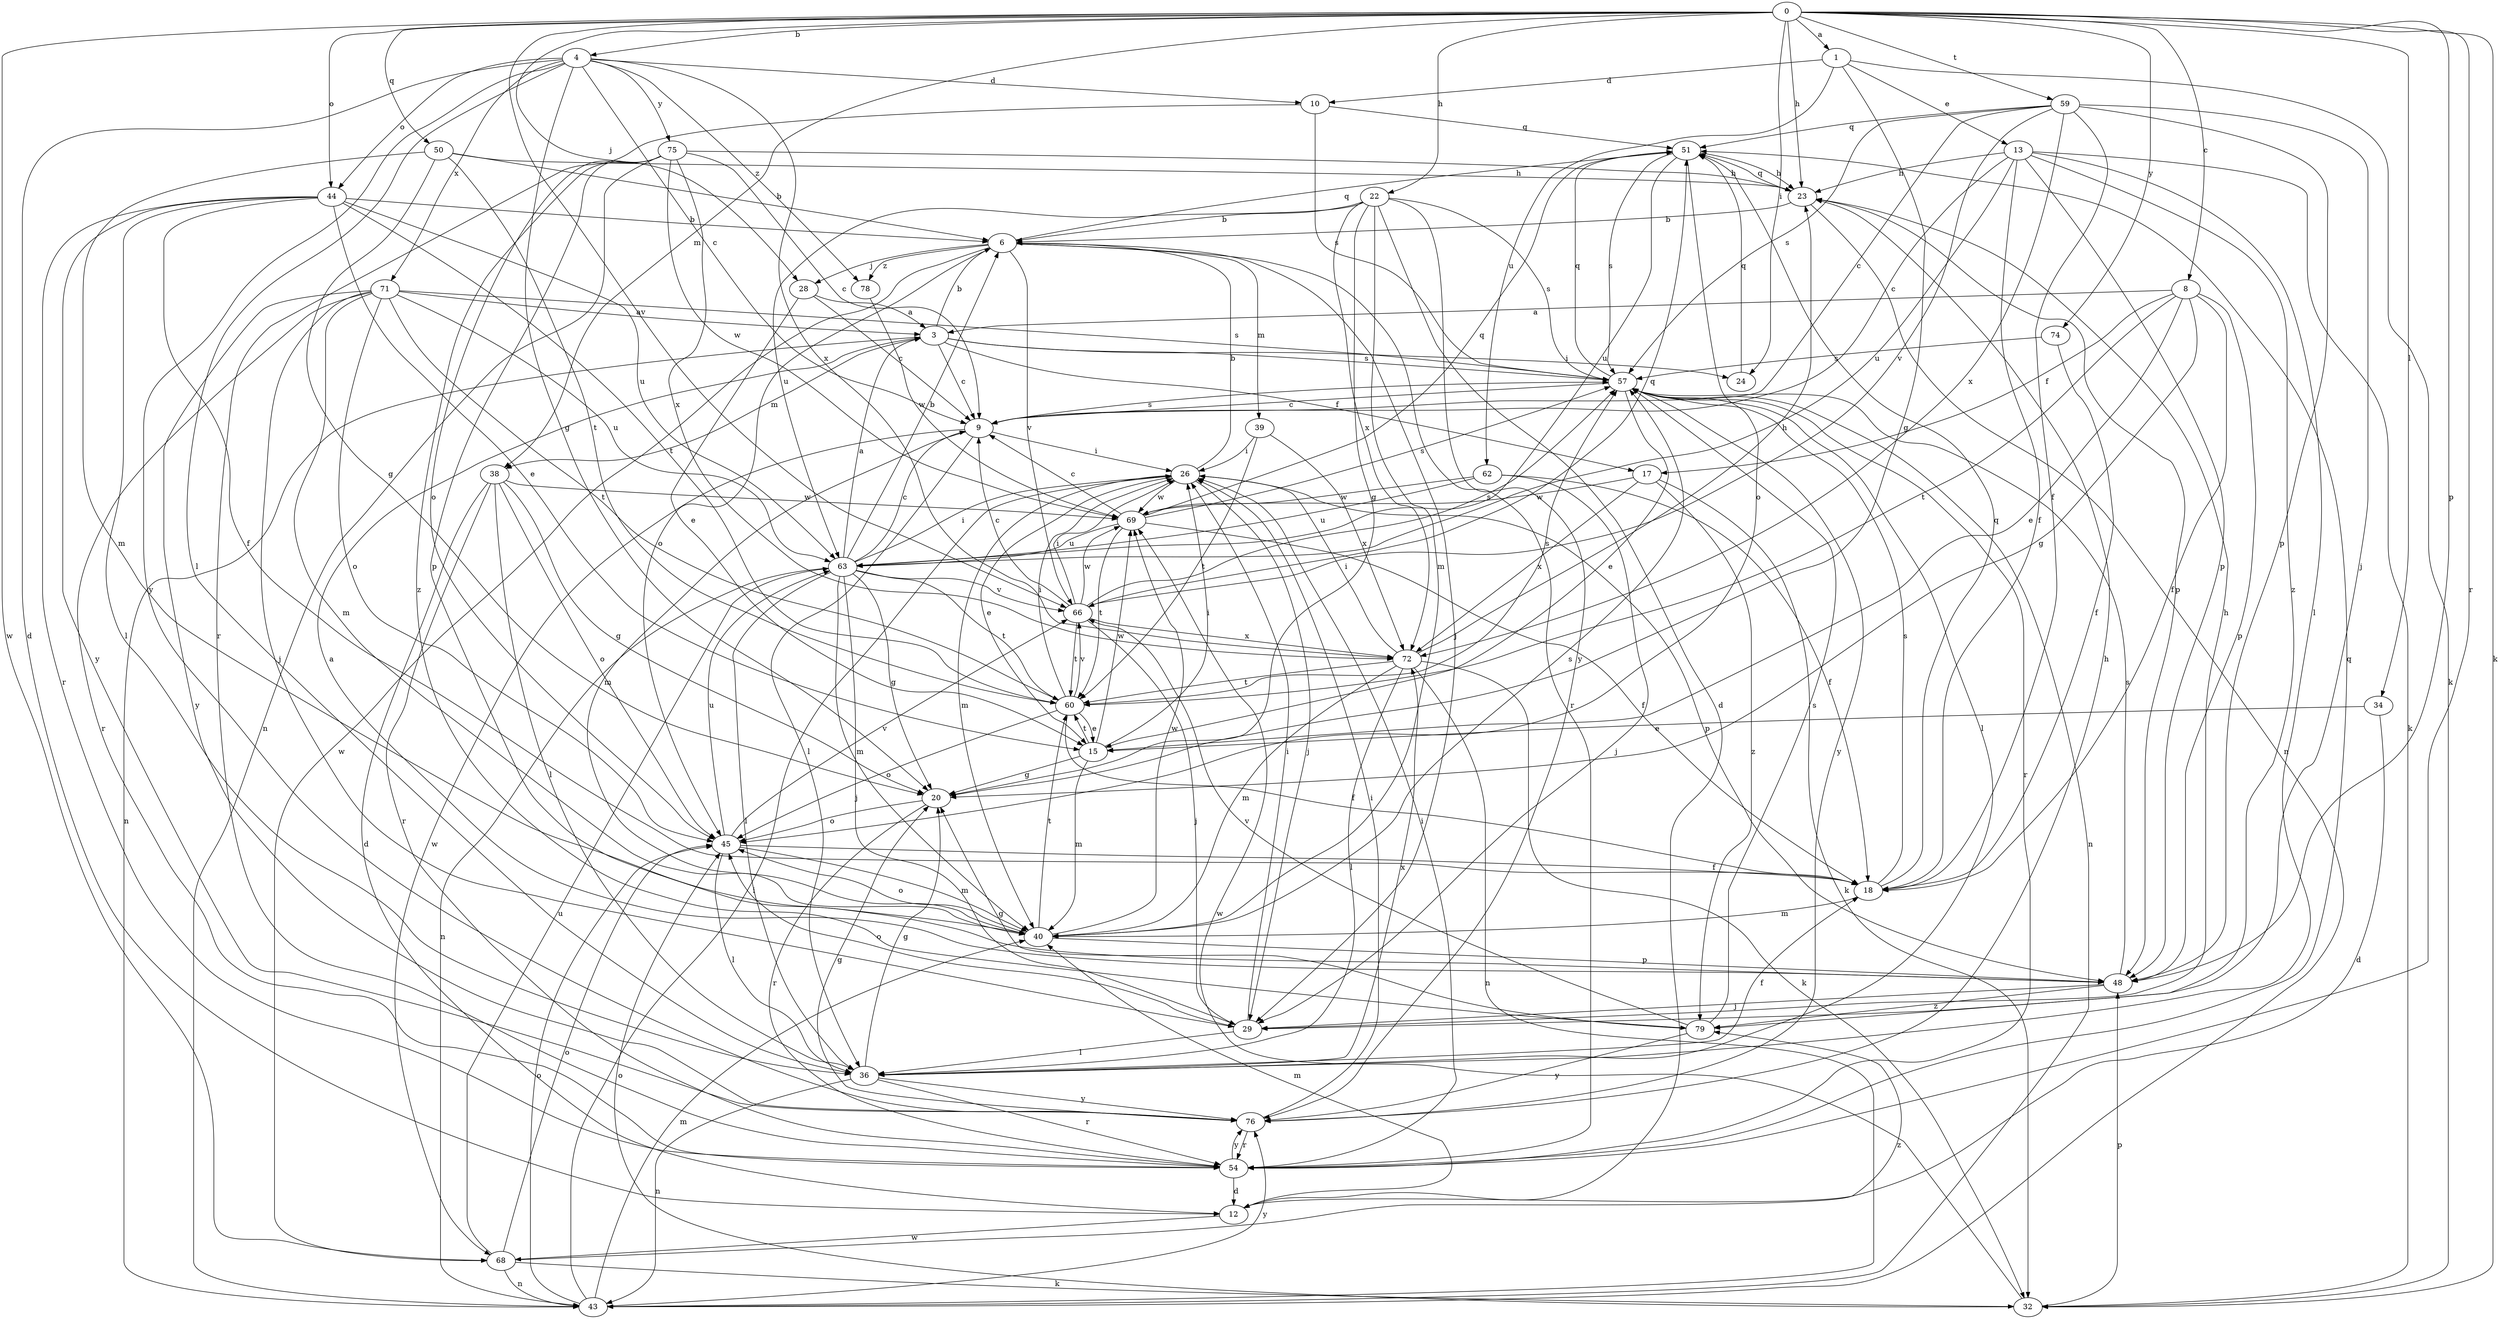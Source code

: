 strict digraph  {
0;
1;
3;
4;
6;
8;
9;
10;
12;
13;
15;
17;
18;
20;
22;
23;
24;
26;
28;
29;
32;
34;
36;
38;
39;
40;
43;
44;
45;
48;
50;
51;
54;
57;
59;
60;
62;
63;
66;
68;
69;
71;
72;
74;
75;
76;
78;
79;
0 -> 1  [label=a];
0 -> 4  [label=b];
0 -> 8  [label=c];
0 -> 22  [label=h];
0 -> 23  [label=h];
0 -> 24  [label=i];
0 -> 28  [label=j];
0 -> 32  [label=k];
0 -> 34  [label=l];
0 -> 38  [label=m];
0 -> 44  [label=o];
0 -> 48  [label=p];
0 -> 50  [label=q];
0 -> 54  [label=r];
0 -> 59  [label=t];
0 -> 66  [label=v];
0 -> 68  [label=w];
0 -> 74  [label=y];
1 -> 10  [label=d];
1 -> 13  [label=e];
1 -> 20  [label=g];
1 -> 32  [label=k];
1 -> 62  [label=u];
3 -> 6  [label=b];
3 -> 9  [label=c];
3 -> 17  [label=f];
3 -> 24  [label=i];
3 -> 38  [label=m];
3 -> 43  [label=n];
3 -> 57  [label=s];
4 -> 9  [label=c];
4 -> 10  [label=d];
4 -> 12  [label=d];
4 -> 20  [label=g];
4 -> 36  [label=l];
4 -> 44  [label=o];
4 -> 71  [label=x];
4 -> 72  [label=x];
4 -> 75  [label=y];
4 -> 76  [label=y];
4 -> 78  [label=z];
6 -> 28  [label=j];
6 -> 29  [label=j];
6 -> 39  [label=m];
6 -> 45  [label=o];
6 -> 51  [label=q];
6 -> 54  [label=r];
6 -> 66  [label=v];
6 -> 68  [label=w];
6 -> 78  [label=z];
8 -> 3  [label=a];
8 -> 15  [label=e];
8 -> 17  [label=f];
8 -> 18  [label=f];
8 -> 20  [label=g];
8 -> 48  [label=p];
8 -> 60  [label=t];
9 -> 26  [label=i];
9 -> 36  [label=l];
9 -> 40  [label=m];
9 -> 57  [label=s];
9 -> 68  [label=w];
10 -> 51  [label=q];
10 -> 54  [label=r];
10 -> 57  [label=s];
12 -> 40  [label=m];
12 -> 68  [label=w];
13 -> 9  [label=c];
13 -> 18  [label=f];
13 -> 23  [label=h];
13 -> 32  [label=k];
13 -> 36  [label=l];
13 -> 48  [label=p];
13 -> 63  [label=u];
13 -> 79  [label=z];
15 -> 20  [label=g];
15 -> 26  [label=i];
15 -> 40  [label=m];
15 -> 60  [label=t];
15 -> 69  [label=w];
17 -> 32  [label=k];
17 -> 69  [label=w];
17 -> 72  [label=x];
17 -> 79  [label=z];
18 -> 40  [label=m];
18 -> 51  [label=q];
18 -> 57  [label=s];
20 -> 45  [label=o];
20 -> 54  [label=r];
22 -> 6  [label=b];
22 -> 12  [label=d];
22 -> 20  [label=g];
22 -> 40  [label=m];
22 -> 57  [label=s];
22 -> 63  [label=u];
22 -> 72  [label=x];
22 -> 76  [label=y];
23 -> 6  [label=b];
23 -> 43  [label=n];
23 -> 48  [label=p];
23 -> 51  [label=q];
24 -> 51  [label=q];
26 -> 6  [label=b];
26 -> 15  [label=e];
26 -> 29  [label=j];
26 -> 40  [label=m];
26 -> 48  [label=p];
26 -> 69  [label=w];
28 -> 3  [label=a];
28 -> 9  [label=c];
28 -> 15  [label=e];
29 -> 23  [label=h];
29 -> 26  [label=i];
29 -> 36  [label=l];
29 -> 45  [label=o];
32 -> 45  [label=o];
32 -> 48  [label=p];
32 -> 69  [label=w];
34 -> 12  [label=d];
34 -> 15  [label=e];
36 -> 18  [label=f];
36 -> 20  [label=g];
36 -> 43  [label=n];
36 -> 54  [label=r];
36 -> 72  [label=x];
36 -> 76  [label=y];
38 -> 12  [label=d];
38 -> 20  [label=g];
38 -> 36  [label=l];
38 -> 45  [label=o];
38 -> 54  [label=r];
38 -> 69  [label=w];
39 -> 26  [label=i];
39 -> 60  [label=t];
39 -> 72  [label=x];
40 -> 45  [label=o];
40 -> 48  [label=p];
40 -> 57  [label=s];
40 -> 60  [label=t];
40 -> 69  [label=w];
43 -> 26  [label=i];
43 -> 40  [label=m];
43 -> 45  [label=o];
43 -> 76  [label=y];
44 -> 6  [label=b];
44 -> 15  [label=e];
44 -> 18  [label=f];
44 -> 36  [label=l];
44 -> 54  [label=r];
44 -> 60  [label=t];
44 -> 63  [label=u];
44 -> 76  [label=y];
45 -> 18  [label=f];
45 -> 36  [label=l];
45 -> 40  [label=m];
45 -> 63  [label=u];
45 -> 66  [label=v];
48 -> 3  [label=a];
48 -> 29  [label=j];
48 -> 57  [label=s];
48 -> 79  [label=z];
50 -> 6  [label=b];
50 -> 20  [label=g];
50 -> 23  [label=h];
50 -> 40  [label=m];
50 -> 60  [label=t];
51 -> 23  [label=h];
51 -> 45  [label=o];
51 -> 57  [label=s];
51 -> 63  [label=u];
54 -> 12  [label=d];
54 -> 26  [label=i];
54 -> 51  [label=q];
54 -> 76  [label=y];
57 -> 9  [label=c];
57 -> 15  [label=e];
57 -> 36  [label=l];
57 -> 43  [label=n];
57 -> 51  [label=q];
57 -> 54  [label=r];
57 -> 76  [label=y];
59 -> 9  [label=c];
59 -> 18  [label=f];
59 -> 29  [label=j];
59 -> 48  [label=p];
59 -> 51  [label=q];
59 -> 57  [label=s];
59 -> 66  [label=v];
59 -> 72  [label=x];
60 -> 15  [label=e];
60 -> 18  [label=f];
60 -> 26  [label=i];
60 -> 45  [label=o];
60 -> 57  [label=s];
60 -> 66  [label=v];
62 -> 18  [label=f];
62 -> 29  [label=j];
62 -> 63  [label=u];
62 -> 69  [label=w];
63 -> 3  [label=a];
63 -> 6  [label=b];
63 -> 9  [label=c];
63 -> 20  [label=g];
63 -> 26  [label=i];
63 -> 29  [label=j];
63 -> 36  [label=l];
63 -> 40  [label=m];
63 -> 43  [label=n];
63 -> 60  [label=t];
63 -> 66  [label=v];
66 -> 9  [label=c];
66 -> 26  [label=i];
66 -> 29  [label=j];
66 -> 51  [label=q];
66 -> 57  [label=s];
66 -> 60  [label=t];
66 -> 69  [label=w];
66 -> 72  [label=x];
68 -> 32  [label=k];
68 -> 43  [label=n];
68 -> 45  [label=o];
68 -> 63  [label=u];
68 -> 79  [label=z];
69 -> 9  [label=c];
69 -> 18  [label=f];
69 -> 51  [label=q];
69 -> 57  [label=s];
69 -> 60  [label=t];
69 -> 63  [label=u];
71 -> 3  [label=a];
71 -> 29  [label=j];
71 -> 40  [label=m];
71 -> 45  [label=o];
71 -> 54  [label=r];
71 -> 57  [label=s];
71 -> 60  [label=t];
71 -> 63  [label=u];
71 -> 76  [label=y];
72 -> 23  [label=h];
72 -> 26  [label=i];
72 -> 32  [label=k];
72 -> 36  [label=l];
72 -> 40  [label=m];
72 -> 43  [label=n];
72 -> 60  [label=t];
74 -> 18  [label=f];
74 -> 57  [label=s];
75 -> 9  [label=c];
75 -> 23  [label=h];
75 -> 43  [label=n];
75 -> 45  [label=o];
75 -> 48  [label=p];
75 -> 69  [label=w];
75 -> 72  [label=x];
75 -> 79  [label=z];
76 -> 20  [label=g];
76 -> 23  [label=h];
76 -> 26  [label=i];
76 -> 54  [label=r];
78 -> 69  [label=w];
79 -> 20  [label=g];
79 -> 57  [label=s];
79 -> 66  [label=v];
79 -> 76  [label=y];
}
